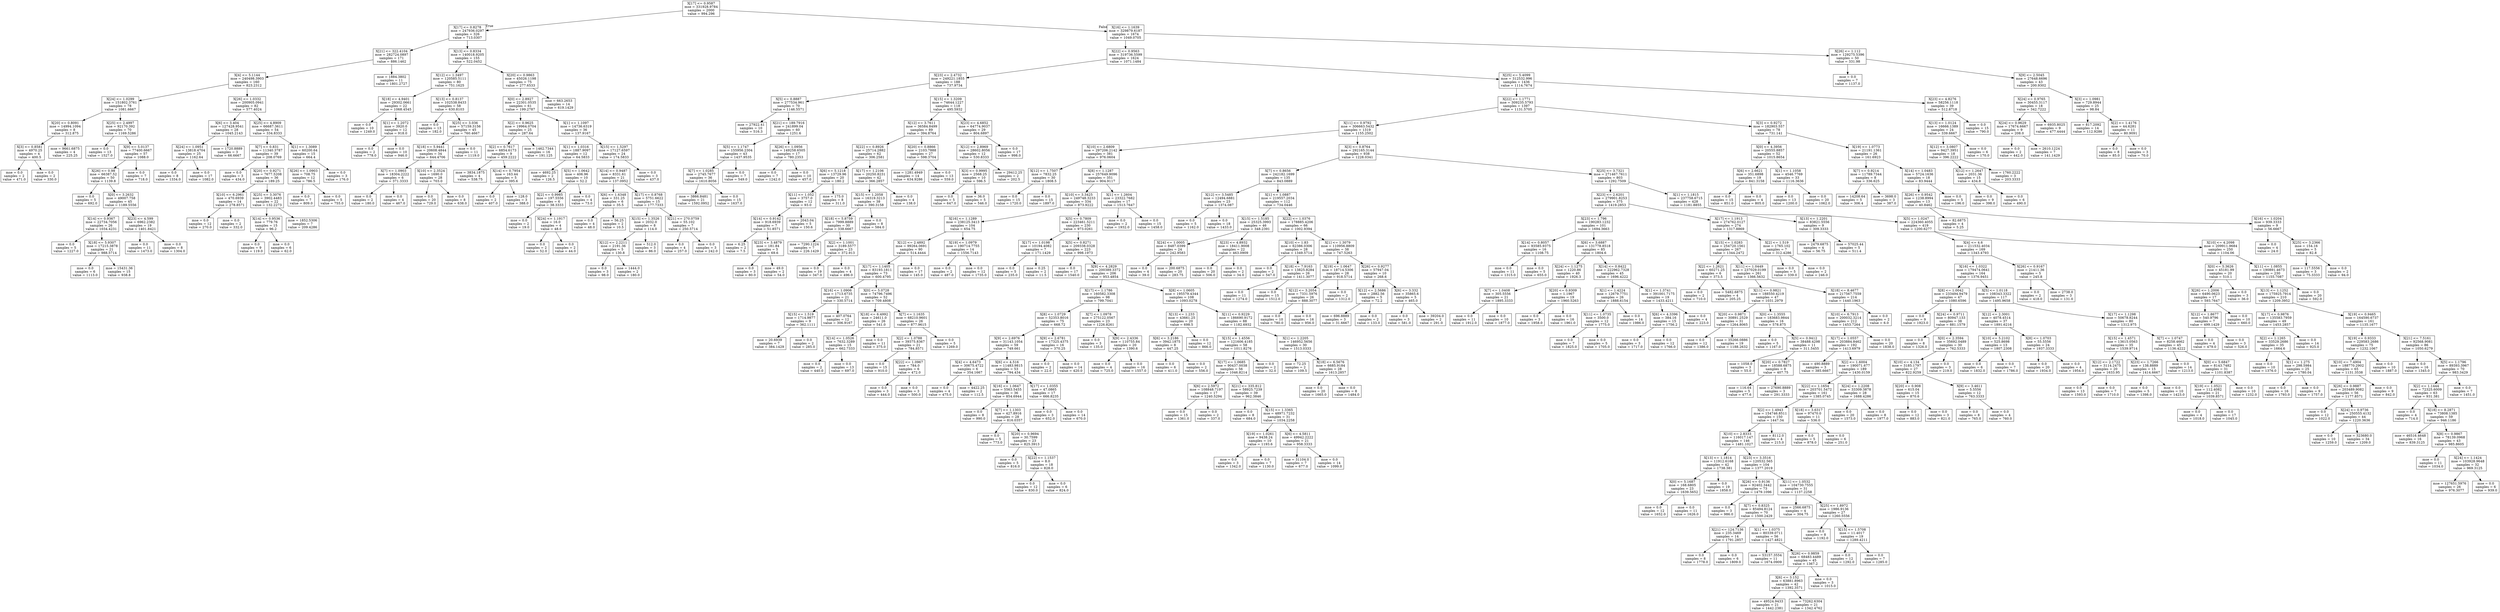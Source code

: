 digraph Tree {
node [shape=box] ;
0 [label="X[17] <= 0.9587\nmse = 331928.9784\nsamples = 2000\nvalue = 994.296"] ;
1 [label="X[17] <= 0.8278\nmse = 247936.0297\nsamples = 326\nvalue = 713.0307"] ;
0 -> 1 [labeldistance=2.5, labelangle=45, headlabel="True"] ;
2 [label="X[21] <= 322.4104\nmse = 282724.0897\nsamples = 171\nvalue = 886.1462"] ;
1 -> 2 ;
3 [label="X[4] <= 5.1144\nmse = 240498.3903\nsamples = 160\nvalue = 823.2312"] ;
2 -> 3 ;
4 [label="X[24] <= 1.0299\nmse = 151802.3761\nsamples = 78\nvalue = 1081.6667"] ;
3 -> 4 ;
5 [label="X[20] <= 0.8091\nmse = 14994.1094\nsamples = 8\nvalue = 312.875"] ;
4 -> 5 ;
6 [label="X[3] <= 0.8581\nmse = 4970.25\nsamples = 4\nvalue = 400.5"] ;
5 -> 6 ;
7 [label="mse = 0.0\nsamples = 2\nvalue = 471.0"] ;
6 -> 7 ;
8 [label="mse = 0.0\nsamples = 2\nvalue = 330.0"] ;
6 -> 8 ;
9 [label="mse = 9661.6875\nsamples = 4\nvalue = 225.25"] ;
5 -> 9 ;
10 [label="X[25] <= 2.4997\nmse = 92170.392\nsamples = 70\nvalue = 1169.5286"] ;
4 -> 10 ;
11 [label="mse = 0.0\nsamples = 13\nvalue = 1527.0"] ;
10 -> 11 ;
12 [label="X[9] <= 5.0137\nmse = 77400.6667\nsamples = 57\nvalue = 1088.0"] ;
10 -> 12 ;
13 [label="X[26] <= 0.98\nmse = 66387.52\nsamples = 50\nvalue = 1139.8"] ;
12 -> 13 ;
14 [label="mse = 0.0\nsamples = 5\nvalue = 692.0"] ;
13 -> 14 ;
15 [label="X[0] <= 3.2632\nmse = 49007.758\nsamples = 45\nvalue = 1189.5556"] ;
13 -> 15 ;
16 [label="X[14] <= 0.9367\nmse = 22734.7056\nsamples = 26\nvalue = 1034.4231"] ;
15 -> 16 ;
17 [label="mse = 0.0\nsamples = 5\nvalue = 1227.0"] ;
16 -> 17 ;
18 [label="X[18] <= 5.9307\nmse = 17215.3878\nsamples = 21\nvalue = 988.5714"] ;
16 -> 18 ;
19 [label="mse = 0.0\nsamples = 6\nvalue = 1113.0"] ;
18 -> 19 ;
20 [label="mse = 15431.36\nsamples = 15\nvalue = 938.8"] ;
18 -> 20 ;
21 [label="X[23] <= 4.599\nmse = 6962.2382\nsamples = 19\nvalue = 1401.8421"] ;
15 -> 21 ;
22 [label="mse = 0.0\nsamples = 11\nvalue = 1473.0"] ;
21 -> 22 ;
23 [label="mse = 0.0\nsamples = 8\nvalue = 1304.0"] ;
21 -> 23 ;
24 [label="mse = 0.0\nsamples = 7\nvalue = 718.0"] ;
12 -> 24 ;
25 [label="X[26] <= 1.0332\nmse = 200905.0941\nsamples = 82\nvalue = 577.4024"] ;
3 -> 25 ;
26 [label="X[6] <= 3.404\nmse = 127428.9541\nsamples = 28\nvalue = 1045.2143"] ;
25 -> 26 ;
27 [label="X[24] <= 1.0951\nmse = 13818.4704\nsamples = 25\nvalue = 1162.64"] ;
26 -> 27 ;
28 [label="mse = 0.0\nsamples = 8\nvalue = 1334.0"] ;
27 -> 28 ;
29 [label="mse = 0.0\nsamples = 17\nvalue = 1082.0"] ;
27 -> 29 ;
30 [label="mse = 1720.8889\nsamples = 3\nvalue = 66.6667"] ;
26 -> 30 ;
31 [label="X[25] <= 4.8909\nmse = 66687.3611\nsamples = 54\nvalue = 334.8333"] ;
25 -> 31 ;
32 [label="X[7] <= 0.831\nmse = 11340.3787\nsamples = 39\nvalue = 208.0769"] ;
31 -> 32 ;
33 [label="mse = 0.0\nsamples = 3\nvalue = 434.0"] ;
32 -> 33 ;
34 [label="X[20] <= 0.9271\nmse = 7677.5208\nsamples = 36\nvalue = 189.25"] ;
32 -> 34 ;
35 [label="X[10] <= 6.2961\nmse = 470.6939\nsamples = 14\nvalue = 278.8571"] ;
34 -> 35 ;
36 [label="mse = 0.0\nsamples = 12\nvalue = 270.0"] ;
35 -> 36 ;
37 [label="mse = 0.0\nsamples = 2\nvalue = 332.0"] ;
35 -> 37 ;
38 [label="X[25] <= 3.3076\nmse = 3902.4483\nsamples = 22\nvalue = 132.2273"] ;
34 -> 38 ;
39 [label="X[14] <= 0.9536\nmse = 779.76\nsamples = 15\nvalue = 96.2"] ;
38 -> 39 ;
40 [label="mse = 0.0\nsamples = 9\nvalue = 119.0"] ;
39 -> 40 ;
41 [label="mse = 0.0\nsamples = 6\nvalue = 62.0"] ;
39 -> 41 ;
42 [label="mse = 1852.5306\nsamples = 7\nvalue = 209.4286"] ;
38 -> 42 ;
43 [label="X[1] <= 1.3089\nmse = 60200.64\nsamples = 15\nvalue = 664.4"] ;
31 -> 43 ;
44 [label="X[26] <= 1.0903\nmse = 708.75\nsamples = 12\nvalue = 786.5"] ;
43 -> 44 ;
45 [label="mse = 0.0\nsamples = 7\nvalue = 809.0"] ;
44 -> 45 ;
46 [label="mse = 0.0\nsamples = 5\nvalue = 755.0"] ;
44 -> 46 ;
47 [label="mse = 0.0\nsamples = 3\nvalue = 176.0"] ;
43 -> 47 ;
48 [label="mse = 1884.3802\nsamples = 11\nvalue = 1801.2727"] ;
2 -> 48 ;
49 [label="X[13] <= 0.8334\nmse = 140018.9205\nsamples = 155\nvalue = 522.0452"] ;
1 -> 49 ;
50 [label="X[12] <= 1.3497\nmse = 120585.5111\nsamples = 80\nvalue = 751.1625"] ;
49 -> 50 ;
51 [label="X[18] <= 4.9401\nmse = 29302.0661\nsamples = 22\nvalue = 1068.4545"] ;
50 -> 51 ;
52 [label="mse = 0.0\nsamples = 10\nvalue = 1249.0"] ;
51 -> 52 ;
53 [label="X[1] <= 1.2072\nmse = 3920.0\nsamples = 12\nvalue = 918.0"] ;
51 -> 53 ;
54 [label="mse = 0.0\nsamples = 2\nvalue = 778.0"] ;
53 -> 54 ;
55 [label="mse = 0.0\nsamples = 10\nvalue = 946.0"] ;
53 -> 55 ;
56 [label="X[13] <= 0.8137\nmse = 102538.8433\nsamples = 58\nvalue = 630.8103"] ;
50 -> 56 ;
57 [label="mse = 0.0\nsamples = 13\nvalue = 182.0"] ;
56 -> 57 ;
58 [label="X[25] <= 3.036\nmse = 57159.3156\nsamples = 45\nvalue = 760.4667"] ;
56 -> 58 ;
59 [label="X[18] <= 5.9441\nmse = 20608.4844\nsamples = 34\nvalue = 644.4706"] ;
58 -> 59 ;
60 [label="X[7] <= 1.0903\nmse = 18304.2222\nsamples = 6\nvalue = 371.3333"] ;
59 -> 60 ;
61 [label="mse = 0.0\nsamples = 2\nvalue = 180.0"] ;
60 -> 61 ;
62 [label="mse = 0.0\nsamples = 4\nvalue = 467.0"] ;
60 -> 62 ;
63 [label="X[10] <= 2.3524\nmse = 1690.0\nsamples = 28\nvalue = 703.0"] ;
59 -> 63 ;
64 [label="mse = 0.0\nsamples = 20\nvalue = 729.0"] ;
63 -> 64 ;
65 [label="mse = 0.0\nsamples = 8\nvalue = 638.0"] ;
63 -> 65 ;
66 [label="mse = 0.0\nsamples = 11\nvalue = 1119.0"] ;
58 -> 66 ;
67 [label="X[20] <= 0.9863\nmse = 45026.1198\nsamples = 75\nvalue = 277.6533"] ;
49 -> 67 ;
68 [label="X[0] <= 2.8927\nmse = 22301.0535\nsamples = 61\nvalue = 199.2787"] ;
67 -> 68 ;
69 [label="X[2] <= 0.9625\nmse = 19964.0704\nsamples = 25\nvalue = 287.64"] ;
68 -> 69 ;
70 [label="X[2] <= 0.7617\nmse = 6854.6173\nsamples = 9\nvalue = 459.2222"] ;
69 -> 70 ;
71 [label="mse = 3834.1875\nsamples = 4\nvalue = 538.75"] ;
70 -> 71 ;
72 [label="X[14] <= 0.7954\nmse = 163.44\nsamples = 5\nvalue = 395.6"] ;
70 -> 72 ;
73 [label="mse = 0.0\nsamples = 2\nvalue = 407.0"] ;
72 -> 73 ;
74 [label="mse = 128.0\nsamples = 3\nvalue = 388.0"] ;
72 -> 74 ;
75 [label="mse = 1462.7344\nsamples = 16\nvalue = 191.125"] ;
69 -> 75 ;
76 [label="X[1] <= 1.1097\nmse = 14736.6319\nsamples = 36\nvalue = 137.9167"] ;
68 -> 76 ;
77 [label="X[1] <= 1.0316\nmse = 1887.9097\nsamples = 12\nvalue = 64.5833"] ;
76 -> 77 ;
78 [label="mse = 4692.25\nsamples = 2\nvalue = 126.5"] ;
77 -> 78 ;
79 [label="X[5] <= 1.0642\nmse = 406.96\nsamples = 10\nvalue = 52.2"] ;
77 -> 79 ;
80 [label="X[2] <= 0.9985\nmse = 197.5556\nsamples = 6\nvalue = 38.3333"] ;
79 -> 80 ;
81 [label="mse = 0.0\nsamples = 2\nvalue = 19.0"] ;
80 -> 81 ;
82 [label="X[24] <= 1.1917\nmse = 16.0\nsamples = 4\nvalue = 48.0"] ;
80 -> 82 ;
83 [label="mse = 0.0\nsamples = 2\nvalue = 52.0"] ;
82 -> 83 ;
84 [label="mse = 0.0\nsamples = 2\nvalue = 44.0"] ;
82 -> 84 ;
85 [label="mse = 0.0\nsamples = 4\nvalue = 73.0"] ;
79 -> 85 ;
86 [label="X[15] <= 1.5297\nmse = 17127.6597\nsamples = 24\nvalue = 174.5833"] ;
76 -> 86 ;
87 [label="X[14] <= 0.9487\nmse = 8331.61\nsamples = 21\nvalue = 137.0952"] ;
86 -> 87 ;
88 [label="X[6] <= 1.6348\nmse = 331.25\nsamples = 6\nvalue = 35.5"] ;
87 -> 88 ;
89 [label="mse = 0.0\nsamples = 4\nvalue = 48.0"] ;
88 -> 89 ;
90 [label="mse = 56.25\nsamples = 2\nvalue = 10.5"] ;
88 -> 90 ;
91 [label="X[17] <= 0.8768\nmse = 5751.6622\nsamples = 15\nvalue = 177.7333"] ;
87 -> 91 ;
92 [label="X[15] <= 1.3526\nmse = 2032.0\nsamples = 8\nvalue = 114.0"] ;
91 -> 92 ;
93 [label="X[12] <= 2.2211\nmse = 2191.36\nsamples = 5\nvalue = 130.8"] ;
92 -> 93 ;
94 [label="mse = 0.0\nsamples = 3\nvalue = 98.0"] ;
93 -> 94 ;
95 [label="mse = 1444.0\nsamples = 2\nvalue = 180.0"] ;
93 -> 95 ;
96 [label="mse = 512.0\nsamples = 3\nvalue = 86.0"] ;
92 -> 96 ;
97 [label="X[21] <= 270.0759\nmse = 55.102\nsamples = 7\nvalue = 250.5714"] ;
91 -> 97 ;
98 [label="mse = 0.0\nsamples = 4\nvalue = 257.0"] ;
97 -> 98 ;
99 [label="mse = 0.0\nsamples = 3\nvalue = 242.0"] ;
97 -> 99 ;
100 [label="mse = 0.0\nsamples = 3\nvalue = 437.0"] ;
86 -> 100 ;
101 [label="mse = 663.2653\nsamples = 14\nvalue = 619.1429"] ;
67 -> 101 ;
102 [label="X[16] <= 1.1639\nmse = 329879.6187\nsamples = 1674\nvalue = 1049.0705"] ;
0 -> 102 [labeldistance=2.5, labelangle=-45, headlabel="False"] ;
103 [label="X[22] <= 0.9563\nmse = 319736.5599\nsamples = 1624\nvalue = 1071.1484"] ;
102 -> 103 ;
104 [label="X[23] <= 2.4732\nmse = 249221.1855\nsamples = 188\nvalue = 737.9734"] ;
103 -> 104 ;
105 [label="X[5] <= 0.8887\nmse = 277534.961\nsamples = 70\nvalue = 1146.5571"] ;
104 -> 105 ;
106 [label="mse = 27922.41\nsamples = 10\nvalue = 516.3"] ;
105 -> 106 ;
107 [label="X[21] <= 189.7916\nmse = 241899.04\nsamples = 60\nvalue = 1251.6"] ;
105 -> 107 ;
108 [label="X[5] <= 1.1747\nmse = 155956.2304\nsamples = 43\nvalue = 1437.9535"] ;
107 -> 108 ;
109 [label="X[7] <= 1.0285\nmse = 2745.7677\nsamples = 36\nvalue = 1610.8056"] ;
108 -> 109 ;
110 [label="mse = 3866.8481\nsamples = 21\nvalue = 1592.0952"] ;
109 -> 110 ;
111 [label="mse = 0.0\nsamples = 15\nvalue = 1637.0"] ;
109 -> 111 ;
112 [label="mse = 0.0\nsamples = 7\nvalue = 549.0"] ;
108 -> 112 ;
113 [label="X[26] <= 1.0956\nmse = 149258.6505\nsamples = 17\nvalue = 780.2353"] ;
107 -> 113 ;
114 [label="mse = 0.0\nsamples = 7\nvalue = 1242.0"] ;
113 -> 114 ;
115 [label="mse = 0.0\nsamples = 10\nvalue = 457.0"] ;
113 -> 115 ;
116 [label="X[15] <= 1.3209\nmse = 74644.1227\nsamples = 118\nvalue = 495.5932"] ;
104 -> 116 ;
117 [label="X[12] <= 3.7611\nmse = 36584.8499\nsamples = 89\nvalue = 394.8764"] ;
116 -> 117 ;
118 [label="X[22] <= 0.8926\nmse = 25714.2882\nsamples = 62\nvalue = 306.2581"] ;
117 -> 118 ;
119 [label="X[6] <= 5.1218\nmse = 13729.96\nsamples = 20\nvalue = 180.2"] ;
118 -> 119 ;
120 [label="X[11] <= 1.052\nmse = 3757.0\nsamples = 12\nvalue = 93.0"] ;
119 -> 120 ;
121 [label="X[14] <= 0.9142\nmse = 918.6939\nsamples = 7\nvalue = 51.8571"] ;
120 -> 121 ;
122 [label="mse = 6.25\nsamples = 2\nvalue = 7.5"] ;
121 -> 122 ;
123 [label="X[23] <= 3.4879\nmse = 181.84\nsamples = 5\nvalue = 69.6"] ;
121 -> 123 ;
124 [label="mse = 0.0\nsamples = 3\nvalue = 80.0"] ;
123 -> 124 ;
125 [label="mse = 49.0\nsamples = 2\nvalue = 54.0"] ;
123 -> 125 ;
126 [label="mse = 2043.04\nsamples = 5\nvalue = 150.6"] ;
120 -> 126 ;
127 [label="mse = 175.0\nsamples = 8\nvalue = 311.0"] ;
119 -> 127 ;
128 [label="X[17] <= 1.2106\nmse = 20250.8231\nsamples = 42\nvalue = 366.2857"] ;
118 -> 128 ;
129 [label="X[15] <= 1.2058\nmse = 16319.3213\nsamples = 38\nvalue = 390.3158"] ;
128 -> 129 ;
130 [label="X[18] <= 5.8759\nmse = 7999.8889\nsamples = 30\nvalue = 338.6667"] ;
129 -> 130 ;
131 [label="mse = 7290.1224\nsamples = 7\nvalue = 226.1429"] ;
130 -> 131 ;
132 [label="X[2] <= 1.1001\nmse = 3189.5577\nsamples = 23\nvalue = 372.913"] ;
130 -> 132 ;
133 [label="mse = 0.0\nsamples = 19\nvalue = 347.0"] ;
132 -> 133 ;
134 [label="mse = 0.0\nsamples = 4\nvalue = 496.0"] ;
132 -> 134 ;
135 [label="mse = 0.0\nsamples = 8\nvalue = 584.0"] ;
129 -> 135 ;
136 [label="mse = 0.0\nsamples = 4\nvalue = 138.0"] ;
128 -> 136 ;
137 [label="X[20] <= 0.8866\nmse = 2103.7888\nsamples = 27\nvalue = 598.3704"] ;
117 -> 137 ;
138 [label="mse = 1281.4949\nsamples = 14\nvalue = 634.9286"] ;
137 -> 138 ;
139 [label="mse = 0.0\nsamples = 13\nvalue = 559.0"] ;
137 -> 139 ;
140 [label="X[23] <= 4.6852\nmse = 64774.9037\nsamples = 29\nvalue = 804.6897"] ;
116 -> 140 ;
141 [label="X[12] <= 2.8969\nmse = 28602.8056\nsamples = 12\nvalue = 530.8333"] ;
140 -> 141 ;
142 [label="X[3] <= 0.9995\nmse = 2568.25\nsamples = 10\nvalue = 596.5"] ;
141 -> 142 ;
143 [label="mse = 0.0\nsamples = 5\nvalue = 647.0"] ;
142 -> 143 ;
144 [label="mse = 36.0\nsamples = 5\nvalue = 546.0"] ;
142 -> 144 ;
145 [label="mse = 29412.25\nsamples = 2\nvalue = 202.5"] ;
141 -> 145 ;
146 [label="mse = 0.0\nsamples = 17\nvalue = 998.0"] ;
140 -> 146 ;
147 [label="X[25] <= 5.4099\nmse = 312532.996\nsamples = 1436\nvalue = 1114.7674"] ;
103 -> 147 ;
148 [label="X[22] <= 1.1771\nmse = 309235.5793\nsamples = 1397\nvalue = 1131.5705"] ;
147 -> 148 ;
149 [label="X[11] <= 0.9792\nmse = 306663.5432\nsamples = 1319\nvalue = 1155.2502"] ;
148 -> 149 ;
150 [label="X[10] <= 2.6809\nmse = 297206.2142\nsamples = 381\nvalue = 976.0604"] ;
149 -> 150 ;
151 [label="X[12] <= 1.7507\nmse = 7832.25\nsamples = 30\nvalue = 1808.5"] ;
150 -> 151 ;
152 [label="mse = 0.0\nsamples = 15\nvalue = 1720.0"] ;
151 -> 152 ;
153 [label="mse = 0.0\nsamples = 15\nvalue = 1897.0"] ;
151 -> 153 ;
154 [label="X[8] <= 1.1287\nmse = 257649.9096\nsamples = 351\nvalue = 904.9117"] ;
150 -> 154 ;
155 [label="X[10] <= 3.3425\nmse = 249748.3233\nsamples = 334\nvalue = 873.9222"] ;
154 -> 155 ;
156 [label="X[16] <= 1.1289\nmse = 238125.3413\nsamples = 104\nvalue = 654.75"] ;
155 -> 156 ;
157 [label="X[12] <= 2.4892\nmse = 99264.0691\nsamples = 90\nvalue = 514.4444"] ;
156 -> 157 ;
158 [label="X[17] <= 1.1405\nmse = 83193.1811\nsamples = 73\nvalue = 600.4795"] ;
157 -> 158 ;
159 [label="X[16] <= 1.0906\nmse = 1713.6735\nsamples = 21\nvalue = 330.5714"] ;
158 -> 159 ;
160 [label="X[15] <= 1.519\nmse = 1714.9877\nsamples = 9\nvalue = 362.1111"] ;
159 -> 160 ;
161 [label="mse = 20.6939\nsamples = 7\nvalue = 384.1429"] ;
160 -> 161 ;
162 [label="mse = 0.0\nsamples = 2\nvalue = 285.0"] ;
160 -> 162 ;
163 [label="mse = 407.0764\nsamples = 12\nvalue = 306.9167"] ;
159 -> 163 ;
164 [label="X[0] <= 5.0728\nmse = 74796.7496\nsamples = 52\nvalue = 709.4808"] ;
158 -> 164 ;
165 [label="X[18] <= 6.4992\nmse = 24611.0\nsamples = 26\nvalue = 541.0"] ;
164 -> 165 ;
166 [label="X[14] <= 1.0526\nmse = 7632.3289\nsamples = 15\nvalue = 662.7333"] ;
165 -> 166 ;
167 [label="mse = 0.0\nsamples = 2\nvalue = 440.0"] ;
166 -> 167 ;
168 [label="mse = 0.0\nsamples = 13\nvalue = 697.0"] ;
166 -> 168 ;
169 [label="mse = 0.0\nsamples = 11\nvalue = 375.0"] ;
165 -> 169 ;
170 [label="X[7] <= 1.1635\nmse = 68210.9601\nsamples = 26\nvalue = 877.9615"] ;
164 -> 170 ;
171 [label="X[2] <= 1.0788\nmse = 39375.8367\nsamples = 21\nvalue = 784.8571"] ;
170 -> 171 ;
172 [label="mse = 0.0\nsamples = 15\nvalue = 910.0"] ;
171 -> 172 ;
173 [label="X[22] <= 1.0967\nmse = 784.0\nsamples = 6\nvalue = 472.0"] ;
171 -> 173 ;
174 [label="mse = 0.0\nsamples = 3\nvalue = 444.0"] ;
173 -> 174 ;
175 [label="mse = 0.0\nsamples = 3\nvalue = 500.0"] ;
173 -> 175 ;
176 [label="mse = 0.0\nsamples = 5\nvalue = 1269.0"] ;
170 -> 176 ;
177 [label="mse = 0.0\nsamples = 17\nvalue = 145.0"] ;
157 -> 177 ;
178 [label="X[19] <= 1.0979\nmse = 190714.7755\nsamples = 14\nvalue = 1556.7143"] ;
156 -> 178 ;
179 [label="mse = 0.0\nsamples = 2\nvalue = 487.0"] ;
178 -> 179 ;
180 [label="mse = 0.0\nsamples = 12\nvalue = 1735.0"] ;
178 -> 180 ;
181 [label="X[5] <= 0.7809\nmse = 223461.5211\nsamples = 230\nvalue = 973.0261"] ;
155 -> 181 ;
182 [label="X[17] <= 1.0198\nmse = 10194.4082\nsamples = 7\nvalue = 171.1429"] ;
181 -> 182 ;
183 [label="mse = 0.0\nsamples = 5\nvalue = 235.0"] ;
182 -> 183 ;
184 [label="mse = 0.25\nsamples = 2\nvalue = 11.5"] ;
182 -> 184 ;
185 [label="X[5] <= 0.8271\nmse = 209338.0328\nsamples = 223\nvalue = 998.1973"] ;
181 -> 185 ;
186 [label="mse = 0.0\nsamples = 17\nvalue = 1540.0"] ;
185 -> 186 ;
187 [label="X[9] <= 4.2829\nmse = 200389.3372\nsamples = 206\nvalue = 953.4854"] ;
185 -> 187 ;
188 [label="X[17] <= 1.1786\nmse = 160582.3308\nsamples = 98\nvalue = 799.7041"] ;
187 -> 188 ;
189 [label="X[8] <= 1.0729\nmse = 52353.8016\nsamples = 75\nvalue = 668.72"] ;
188 -> 189 ;
190 [label="X[9] <= 2.6976\nmse = 31143.1054\nsamples = 59\nvalue = 749.661"] ;
189 -> 190 ;
191 [label="X[4] <= 4.6473\nmse = 30675.4722\nsamples = 6\nvalue = 354.1667"] ;
190 -> 191 ;
192 [label="mse = 0.0\nsamples = 4\nvalue = 475.0"] ;
191 -> 192 ;
193 [label="mse = 4422.25\nsamples = 2\nvalue = 112.5"] ;
191 -> 193 ;
194 [label="X[6] <= 4.516\nmse = 11483.9815\nsamples = 53\nvalue = 794.434"] ;
190 -> 194 ;
195 [label="X[16] <= 1.0647\nmse = 5563.5455\nsamples = 36\nvalue = 854.6944"] ;
194 -> 195 ;
196 [label="mse = 0.0\nsamples = 8\nvalue = 990.0"] ;
195 -> 196 ;
197 [label="X[7] <= 1.1303\nmse = 427.8916\nsamples = 28\nvalue = 816.0357"] ;
195 -> 197 ;
198 [label="mse = 0.0\nsamples = 5\nvalue = 773.0"] ;
197 -> 198 ;
199 [label="X[20] <= 0.9694\nmse = 30.7599\nsamples = 23\nvalue = 825.3913"] ;
197 -> 199 ;
200 [label="mse = 0.0\nsamples = 5\nvalue = 816.0"] ;
199 -> 200 ;
201 [label="X[22] <= 1.1537\nmse = 8.0\nsamples = 18\nvalue = 828.0"] ;
199 -> 201 ;
202 [label="mse = 0.0\nsamples = 12\nvalue = 830.0"] ;
201 -> 202 ;
203 [label="mse = 0.0\nsamples = 6\nvalue = 824.0"] ;
201 -> 203 ;
204 [label="X[17] <= 1.0355\nmse = 47.0865\nsamples = 17\nvalue = 666.8235"] ;
194 -> 204 ;
205 [label="mse = 0.0\nsamples = 3\nvalue = 652.0"] ;
204 -> 205 ;
206 [label="mse = 0.0\nsamples = 14\nvalue = 670.0"] ;
204 -> 206 ;
207 [label="X[9] <= 2.6781\nmse = 17325.4375\nsamples = 16\nvalue = 370.25"] ;
189 -> 207 ;
208 [label="mse = 0.0\nsamples = 2\nvalue = 22.0"] ;
207 -> 208 ;
209 [label="mse = 0.0\nsamples = 14\nvalue = 420.0"] ;
207 -> 209 ;
210 [label="X[7] <= 1.0978\nmse = 275122.0567\nsamples = 23\nvalue = 1226.8261"] ;
188 -> 210 ;
211 [label="mse = 0.0\nsamples = 3\nvalue = 135.0"] ;
210 -> 211 ;
212 [label="X[9] <= 2.4336\nmse = 110755.84\nsamples = 20\nvalue = 1390.6"] ;
210 -> 212 ;
213 [label="mse = 0.0\nsamples = 4\nvalue = 725.0"] ;
212 -> 213 ;
214 [label="mse = 0.0\nsamples = 16\nvalue = 1557.0"] ;
212 -> 214 ;
215 [label="X[8] <= 1.0605\nmse = 195579.4344\nsamples = 108\nvalue = 1093.0278"] ;
187 -> 215 ;
216 [label="X[13] <= 1.233\nmse = 43661.25\nsamples = 20\nvalue = 698.5"] ;
215 -> 216 ;
217 [label="X[6] <= 3.2186\nmse = 3942.1875\nsamples = 8\nvalue = 447.25"] ;
216 -> 217 ;
218 [label="mse = 0.0\nsamples = 6\nvalue = 411.0"] ;
217 -> 218 ;
219 [label="mse = 0.0\nsamples = 2\nvalue = 556.0"] ;
217 -> 219 ;
220 [label="mse = 0.0\nsamples = 12\nvalue = 866.0"] ;
216 -> 220 ;
221 [label="X[11] <= 0.9229\nmse = 186690.9172\nsamples = 88\nvalue = 1182.6932"] ;
215 -> 221 ;
222 [label="X[15] <= 1.4556\nmse = 121606.4185\nsamples = 58\nvalue = 1011.8276"] ;
221 -> 222 ;
223 [label="X[17] <= 1.0685\nmse = 90437.0038\nsamples = 56\nvalue = 1046.8214"] ;
222 -> 223 ;
224 [label="X[6] <= 2.5972\nmse = 108848.7197\nsamples = 17\nvalue = 1240.5294"] ;
223 -> 224 ;
225 [label="mse = 0.0\nsamples = 15\nvalue = 1361.0"] ;
224 -> 225 ;
226 [label="mse = 0.0\nsamples = 2\nvalue = 337.0"] ;
224 -> 226 ;
227 [label="X[21] <= 335.812\nmse = 58925.7239\nsamples = 39\nvalue = 962.3846"] ;
223 -> 227 ;
228 [label="mse = 0.0\nsamples = 8\nvalue = 684.0"] ;
227 -> 228 ;
229 [label="X[15] <= 1.3365\nmse = 48971.7232\nsamples = 31\nvalue = 1034.2258"] ;
227 -> 229 ;
230 [label="X[19] <= 1.0261\nmse = 9438.24\nsamples = 10\nvalue = 1193.6"] ;
229 -> 230 ;
231 [label="mse = 0.0\nsamples = 3\nvalue = 1342.0"] ;
230 -> 231 ;
232 [label="mse = 0.0\nsamples = 7\nvalue = 1130.0"] ;
230 -> 232 ;
233 [label="X[6] <= 4.5811\nmse = 49942.2222\nsamples = 21\nvalue = 958.3333"] ;
229 -> 233 ;
234 [label="mse = 31104.0\nsamples = 7\nvalue = 677.0"] ;
233 -> 234 ;
235 [label="mse = 0.0\nsamples = 14\nvalue = 1099.0"] ;
233 -> 235 ;
236 [label="mse = 0.0\nsamples = 2\nvalue = 32.0"] ;
222 -> 236 ;
237 [label="X[1] <= 1.2205\nmse = 146952.5656\nsamples = 30\nvalue = 1513.0333"] ;
221 -> 237 ;
238 [label="mse = 72.25\nsamples = 2\nvalue = 109.5"] ;
237 -> 238 ;
239 [label="X[18] <= 6.5676\nmse = 6685.9184\nsamples = 28\nvalue = 1613.2857"] ;
237 -> 239 ;
240 [label="mse = 0.0\nsamples = 20\nvalue = 1665.0"] ;
239 -> 240 ;
241 [label="mse = 0.0\nsamples = 8\nvalue = 1484.0"] ;
239 -> 241 ;
242 [label="X[1] <= 1.2604\nmse = 23322.7682\nsamples = 17\nvalue = 1513.7647"] ;
154 -> 242 ;
243 [label="mse = 0.0\nsamples = 2\nvalue = 1932.0"] ;
242 -> 243 ;
244 [label="mse = 0.0\nsamples = 15\nvalue = 1458.0"] ;
242 -> 244 ;
245 [label="X[3] <= 0.8764\nmse = 292165.3144\nsamples = 938\nvalue = 1228.0341"] ;
149 -> 245 ;
246 [label="X[7] <= 0.8656\nmse = 242182.1699\nsamples = 135\nvalue = 843.0889"] ;
245 -> 246 ;
247 [label="X[12] <= 3.5485\nmse = 12494.6881\nsamples = 23\nvalue = 1374.087"] ;
246 -> 247 ;
248 [label="mse = 0.0\nsamples = 5\nvalue = 1162.0"] ;
247 -> 248 ;
249 [label="mse = 0.0\nsamples = 18\nvalue = 1433.0"] ;
247 -> 249 ;
250 [label="X[1] <= 1.0887\nmse = 219557.2034\nsamples = 112\nvalue = 734.0446"] ;
246 -> 250 ;
251 [label="X[15] <= 1.5185\nmse = 25325.3993\nsamples = 46\nvalue = 348.2391"] ;
250 -> 251 ;
252 [label="X[24] <= 1.0005\nmse = 8487.0399\nsamples = 24\nvalue = 242.9583"] ;
251 -> 252 ;
253 [label="mse = 0.0\nsamples = 4\nvalue = 39.0"] ;
252 -> 253 ;
254 [label="mse = 200.6875\nsamples = 20\nvalue = 283.75"] ;
252 -> 254 ;
255 [label="X[23] <= 4.8932\nmse = 18411.9008\nsamples = 22\nvalue = 463.0909"] ;
251 -> 255 ;
256 [label="mse = 0.0\nsamples = 20\nvalue = 506.0"] ;
255 -> 256 ;
257 [label="mse = 0.0\nsamples = 2\nvalue = 34.0"] ;
255 -> 257 ;
258 [label="X[22] <= 1.0376\nmse = 178885.4206\nsamples = 66\nvalue = 1002.9394"] ;
250 -> 258 ;
259 [label="X[10] <= 1.83\nmse = 62386.0306\nsamples = 28\nvalue = 1349.5714"] ;
258 -> 259 ;
260 [label="mse = 0.0\nsamples = 2\nvalue = 547.0"] ;
259 -> 260 ;
261 [label="X[18] <= 7.9163\nmse = 13825.8284\nsamples = 26\nvalue = 1411.3077"] ;
259 -> 261 ;
262 [label="mse = 0.0\nsamples = 11\nvalue = 1274.0"] ;
261 -> 262 ;
263 [label="mse = 0.0\nsamples = 15\nvalue = 1512.0"] ;
261 -> 263 ;
264 [label="X[1] <= 1.3079\nmse = 110956.8809\nsamples = 38\nvalue = 747.5263"] ;
258 -> 264 ;
265 [label="X[19] <= 1.0647\nmse = 18714.5306\nsamples = 28\nvalue = 918.5714"] ;
264 -> 265 ;
266 [label="X[12] <= 3.2054\nmse = 7331.5976\nsamples = 26\nvalue = 888.3077"] ;
265 -> 266 ;
267 [label="mse = 0.0\nsamples = 10\nvalue = 780.0"] ;
266 -> 267 ;
268 [label="mse = 0.0\nsamples = 16\nvalue = 956.0"] ;
266 -> 268 ;
269 [label="mse = 0.0\nsamples = 2\nvalue = 1312.0"] ;
265 -> 269 ;
270 [label="X[26] <= 0.9277\nmse = 57947.04\nsamples = 10\nvalue = 268.6"] ;
264 -> 270 ;
271 [label="X[12] <= 2.5686\nmse = 2882.56\nsamples = 5\nvalue = 72.2"] ;
270 -> 271 ;
272 [label="mse = 696.8889\nsamples = 3\nvalue = 31.6667"] ;
271 -> 272 ;
273 [label="mse = 0.0\nsamples = 2\nvalue = 133.0"] ;
271 -> 273 ;
274 [label="X[6] <= 3.332\nmse = 35865.6\nsamples = 5\nvalue = 465.0"] ;
270 -> 274 ;
275 [label="mse = 0.0\nsamples = 3\nvalue = 581.0"] ;
274 -> 275 ;
276 [label="mse = 39204.0\nsamples = 2\nvalue = 291.0"] ;
274 -> 276 ;
277 [label="X[25] <= 3.7321\nmse = 271467.7611\nsamples = 803\nvalue = 1292.7509"] ;
245 -> 277 ;
278 [label="X[23] <= 2.6201\nmse = 279901.8253\nsamples = 375\nvalue = 1419.2853"] ;
277 -> 278 ;
279 [label="X[23] <= 1.796\nmse = 190283.1232\nsamples = 101\nvalue = 1694.3663"] ;
278 -> 279 ;
280 [label="X[14] <= 0.8057\nmse = 93585.9375\nsamples = 16\nvalue = 1108.75"] ;
279 -> 280 ;
281 [label="mse = 0.0\nsamples = 11\nvalue = 1315.0"] ;
280 -> 281 ;
282 [label="mse = 0.0\nsamples = 5\nvalue = 655.0"] ;
280 -> 282 ;
283 [label="X[6] <= 3.6887\nmse = 131778.8518\nsamples = 85\nvalue = 1804.6"] ;
279 -> 283 ;
284 [label="X[24] <= 1.1275\nmse = 1220.86\nsamples = 40\nvalue = 1926.3"] ;
283 -> 284 ;
285 [label="X[7] <= 1.0408\nmse = 305.5556\nsamples = 21\nvalue = 1895.3333"] ;
284 -> 285 ;
286 [label="mse = 0.0\nsamples = 11\nvalue = 1912.0"] ;
285 -> 286 ;
287 [label="mse = 0.0\nsamples = 10\nvalue = 1877.0"] ;
285 -> 287 ;
288 [label="X[20] <= 0.9309\nmse = 1.1967\nsamples = 19\nvalue = 1960.5263"] ;
284 -> 288 ;
289 [label="mse = 0.0\nsamples = 3\nvalue = 1958.0"] ;
288 -> 289 ;
290 [label="mse = 0.0\nsamples = 16\nvalue = 1961.0"] ;
288 -> 290 ;
291 [label="X[14] <= 0.8422\nmse = 222962.7328\nsamples = 45\nvalue = 1696.4222"] ;
283 -> 291 ;
292 [label="X[1] <= 1.4224\nmse = 12679.7751\nsamples = 26\nvalue = 1888.6154"] ;
291 -> 292 ;
293 [label="X[11] <= 1.0735\nmse = 3500.0\nsamples = 12\nvalue = 1775.0"] ;
292 -> 293 ;
294 [label="mse = 0.0\nsamples = 7\nvalue = 1825.0"] ;
293 -> 294 ;
295 [label="mse = 0.0\nsamples = 5\nvalue = 1705.0"] ;
293 -> 295 ;
296 [label="mse = 0.0\nsamples = 14\nvalue = 1986.0"] ;
292 -> 296 ;
297 [label="X[1] <= 1.3741\nmse = 391001.7175\nsamples = 19\nvalue = 1433.4211"] ;
291 -> 297 ;
298 [label="X[6] <= 4.3396\nmse = 384.16\nsamples = 15\nvalue = 1756.2"] ;
297 -> 298 ;
299 [label="mse = 0.0\nsamples = 3\nvalue = 1717.0"] ;
298 -> 299 ;
300 [label="mse = 0.0\nsamples = 12\nvalue = 1766.0"] ;
298 -> 300 ;
301 [label="mse = 0.0\nsamples = 4\nvalue = 223.0"] ;
297 -> 301 ;
302 [label="X[17] <= 1.1913\nmse = 274762.0127\nsamples = 274\nvalue = 1317.8869"] ;
278 -> 302 ;
303 [label="X[15] <= 1.0283\nmse = 254720.1561\nsamples = 267\nvalue = 1344.2472"] ;
302 -> 303 ;
304 [label="X[2] <= 1.2621\nmse = 60271.25\nsamples = 6\nvalue = 373.5"] ;
303 -> 304 ;
305 [label="mse = 0.0\nsamples = 2\nvalue = 710.0"] ;
304 -> 305 ;
306 [label="mse = 5482.6875\nsamples = 4\nvalue = 205.25"] ;
304 -> 306 ;
307 [label="X[11] <= 1.0449\nmse = 237029.0199\nsamples = 261\nvalue = 1366.5632"] ;
303 -> 307 ;
308 [label="X[11] <= 0.9821\nmse = 188550.4219\nsamples = 47\nvalue = 1031.2979"] ;
307 -> 308 ;
309 [label="X[20] <= 0.9871\nmse = 30891.2529\nsamples = 31\nvalue = 1264.8065"] ;
308 -> 309 ;
310 [label="mse = 0.0\nsamples = 12\nvalue = 1386.0"] ;
309 -> 310 ;
311 [label="mse = 35266.0886\nsamples = 19\nvalue = 1188.2632"] ;
309 -> 311 ;
312 [label="X[0] <= 1.3555\nmse = 183683.9844\nsamples = 16\nvalue = 578.875"] ;
308 -> 312 ;
313 [label="mse = 0.0\nsamples = 5\nvalue = 1167.0"] ;
312 -> 313 ;
314 [label="X[5] <= 0.9412\nmse = 38488.4298\nsamples = 11\nvalue = 311.5455"] ;
312 -> 314 ;
315 [label="mse = 1058.0\nsamples = 3\nvalue = 55.0"] ;
314 -> 315 ;
316 [label="X[20] <= 0.7827\nmse = 18588.6875\nsamples = 8\nvalue = 407.75"] ;
314 -> 316 ;
317 [label="mse = 116.64\nsamples = 5\nvalue = 477.6"] ;
316 -> 317 ;
318 [label="mse = 27690.8889\nsamples = 3\nvalue = 291.3333"] ;
316 -> 318 ;
319 [label="X[18] <= 8.4677\nmse = 217567.7559\nsamples = 214\nvalue = 1440.1963"] ;
307 -> 319 ;
320 [label="X[10] <= 6.7913\nmse = 200032.3214\nsamples = 212\nvalue = 1453.7264"] ;
319 -> 320 ;
321 [label="X[17] <= 1.0557\nmse = 203884.8462\nsamples = 192\nvalue = 1413.6979"] ;
320 -> 321 ;
322 [label="mse = 490.8889\nsamples = 3\nvalue = 385.6667"] ;
321 -> 322 ;
323 [label="X[2] <= 1.6004\nmse = 190071.677\nsamples = 189\nvalue = 1430.0159"] ;
321 -> 323 ;
324 [label="X[22] <= 1.1654\nmse = 203701.5472\nsamples = 161\nvalue = 1385.0745"] ;
323 -> 324 ;
325 [label="X[2] <= 1.4943\nmse = 154746.8511\nsamples = 150\nvalue = 1447.34"] ;
324 -> 325 ;
326 [label="X[10] <= 2.8333\nmse = 116017.147\nsamples = 146\nvalue = 1481.1027"] ;
325 -> 326 ;
327 [label="X[13] <= 1.1814\nmse = 11912.6168\nsamples = 42\nvalue = 1738.381"] ;
326 -> 327 ;
328 [label="X[0] <= 5.1687\nmse = 168.6805\nsamples = 23\nvalue = 1639.5652"] ;
327 -> 328 ;
329 [label="mse = 0.0\nsamples = 12\nvalue = 1652.0"] ;
328 -> 329 ;
330 [label="mse = 0.0\nsamples = 11\nvalue = 1626.0"] ;
328 -> 330 ;
331 [label="mse = 0.0\nsamples = 19\nvalue = 1858.0"] ;
327 -> 331 ;
332 [label="X[23] <= 3.3516\nmse = 120532.565\nsamples = 104\nvalue = 1377.2019"] ;
326 -> 332 ;
333 [label="X[26] <= 0.9136\nmse = 92402.3442\nsamples = 73\nvalue = 1479.1096"] ;
332 -> 333 ;
334 [label="mse = 0.0\nsamples = 3\nvalue = 986.0"] ;
333 -> 334 ;
335 [label="X[7] <= 0.8325\nmse = 85494.8124\nsamples = 70\nvalue = 1500.2429"] ;
333 -> 335 ;
336 [label="X[21] <= 124.7136\nmse = 235.3469\nsamples = 14\nvalue = 1791.2857"] ;
335 -> 336 ;
337 [label="mse = 0.0\nsamples = 8\nvalue = 1778.0"] ;
336 -> 337 ;
338 [label="mse = 0.0\nsamples = 6\nvalue = 1809.0"] ;
336 -> 338 ;
339 [label="X[1] <= 1.0375\nmse = 80339.0711\nsamples = 56\nvalue = 1427.4821"] ;
335 -> 339 ;
340 [label="mse = 53157.3554\nsamples = 11\nvalue = 1674.0909"] ;
339 -> 340 ;
341 [label="X[26] <= 0.9859\nmse = 68483.4489\nsamples = 45\nvalue = 1367.2"] ;
339 -> 341 ;
342 [label="X[6] <= 3.152\nmse = 63881.8963\nsamples = 42\nvalue = 1392.3571"] ;
341 -> 342 ;
343 [label="mse = 49524.9433\nsamples = 21\nvalue = 1442.2381"] ;
342 -> 343 ;
344 [label="mse = 73262.6304\nsamples = 21\nvalue = 1342.4762"] ;
342 -> 344 ;
345 [label="mse = 0.0\nsamples = 3\nvalue = 1015.0"] ;
341 -> 345 ;
346 [label="X[11] <= 1.0532\nmse = 104730.7555\nsamples = 31\nvalue = 1137.2258"] ;
332 -> 346 ;
347 [label="mse = 2566.6875\nsamples = 4\nvalue = 304.75"] ;
346 -> 347 ;
348 [label="X[25] <= 1.8972\nmse = 1986.9136\nsamples = 27\nvalue = 1260.5556"] ;
346 -> 348 ;
349 [label="mse = 0.0\nsamples = 8\nvalue = 1192.0"] ;
348 -> 349 ;
350 [label="X[15] <= 1.5708\nmse = 11.4017\nsamples = 19\nvalue = 1289.4211"] ;
348 -> 350 ;
351 [label="mse = 0.0\nsamples = 12\nvalue = 1292.0"] ;
350 -> 351 ;
352 [label="mse = 0.0\nsamples = 7\nvalue = 1285.0"] ;
350 -> 352 ;
353 [label="mse = 8112.0\nsamples = 4\nvalue = 215.0"] ;
325 -> 353 ;
354 [label="X[18] <= 3.6317\nmse = 97470.0\nsamples = 11\nvalue = 536.0"] ;
324 -> 354 ;
355 [label="mse = 0.0\nsamples = 5\nvalue = 878.0"] ;
354 -> 355 ;
356 [label="mse = 0.0\nsamples = 6\nvalue = 251.0"] ;
354 -> 356 ;
357 [label="X[24] <= 1.2208\nmse = 33309.3878\nsamples = 28\nvalue = 1688.4286"] ;
323 -> 357 ;
358 [label="mse = 0.0\nsamples = 20\nvalue = 1573.0"] ;
357 -> 358 ;
359 [label="mse = 0.0\nsamples = 8\nvalue = 1977.0"] ;
357 -> 359 ;
360 [label="mse = 0.0\nsamples = 20\nvalue = 1838.0"] ;
320 -> 360 ;
361 [label="mse = 0.0\nsamples = 2\nvalue = 6.0"] ;
319 -> 361 ;
362 [label="X[2] <= 1.519\nmse = 1765.102\nsamples = 7\nvalue = 312.4286"] ;
302 -> 362 ;
363 [label="mse = 0.0\nsamples = 5\nvalue = 339.0"] ;
362 -> 363 ;
364 [label="mse = 0.0\nsamples = 2\nvalue = 246.0"] ;
362 -> 364 ;
365 [label="X[1] <= 1.1815\nmse = 237758.6715\nsamples = 428\nvalue = 1181.8855"] ;
277 -> 365 ;
366 [label="X[13] <= 1.2201\nmse = 83821.5556\nsamples = 9\nvalue = 309.3333"] ;
365 -> 366 ;
367 [label="mse = 2479.6875\nsamples = 4\nvalue = 56.75"] ;
366 -> 367 ;
368 [label="mse = 57025.44\nsamples = 5\nvalue = 511.4"] ;
366 -> 368 ;
369 [label="X[5] <= 1.0247\nmse = 224360.4055\nsamples = 419\nvalue = 1200.6277"] ;
365 -> 369 ;
370 [label="X[4] <= 4.6\nmse = 211532.4034\nsamples = 169\nvalue = 1343.4793"] ;
369 -> 370 ;
371 [label="X[16] <= 1.0322\nmse = 179474.0641\nsamples = 164\nvalue = 1376.9451"] ;
370 -> 371 ;
372 [label="X[8] <= 1.0042\nmse = 233494.9479\nsamples = 47\nvalue = 1080.6596"] ;
371 -> 372 ;
373 [label="mse = 0.0\nsamples = 9\nvalue = 1923.0"] ;
372 -> 373 ;
374 [label="X[24] <= 0.9711\nmse = 80947.133\nsamples = 38\nvalue = 881.1579"] ;
372 -> 374 ;
375 [label="mse = 0.0\nsamples = 8\nvalue = 1326.0"] ;
374 -> 375 ;
376 [label="X[0] <= 2.3594\nmse = 35692.0489\nsamples = 30\nvalue = 762.5333"] ;
374 -> 376 ;
377 [label="X[10] <= 4.134\nmse = 3185.1797\nsamples = 27\nvalue = 822.9259"] ;
376 -> 377 ;
378 [label="X[20] <= 0.908\nmse = 615.04\nsamples = 15\nvalue = 870.6"] ;
377 -> 378 ;
379 [label="mse = 0.0\nsamples = 12\nvalue = 883.0"] ;
378 -> 379 ;
380 [label="mse = 0.0\nsamples = 3\nvalue = 821.0"] ;
378 -> 380 ;
381 [label="X[9] <= 3.4611\nmse = 5.5556\nsamples = 12\nvalue = 763.3333"] ;
377 -> 381 ;
382 [label="mse = 0.0\nsamples = 8\nvalue = 765.0"] ;
381 -> 382 ;
383 [label="mse = 0.0\nsamples = 4\nvalue = 760.0"] ;
381 -> 383 ;
384 [label="mse = 0.0\nsamples = 3\nvalue = 219.0"] ;
376 -> 384 ;
385 [label="X[5] <= 1.0118\nmse = 108343.3322\nsamples = 117\nvalue = 1495.9658"] ;
371 -> 385 ;
386 [label="X[12] <= 2.3001\nmse = 4078.4514\nsamples = 37\nvalue = 1891.6216"] ;
385 -> 386 ;
387 [label="X[10] <= 5.2102\nmse = 525.8698\nsamples = 13\nvalue = 1807.2308"] ;
386 -> 387 ;
388 [label="mse = 0.0\nsamples = 6\nvalue = 1832.0"] ;
387 -> 388 ;
389 [label="mse = 0.0\nsamples = 7\nvalue = 1786.0"] ;
387 -> 389 ;
390 [label="X[8] <= 1.0703\nmse = 55.5556\nsamples = 24\nvalue = 1937.3333"] ;
386 -> 390 ;
391 [label="mse = 0.0\nsamples = 20\nvalue = 1934.0"] ;
390 -> 391 ;
392 [label="mse = 0.0\nsamples = 4\nvalue = 1954.0"] ;
390 -> 392 ;
393 [label="X[17] <= 1.1298\nmse = 50678.8244\nsamples = 80\nvalue = 1312.975"] ;
385 -> 393 ;
394 [label="X[15] <= 1.4571\nmse = 13615.0563\nsamples = 35\nvalue = 1539.9714"] ;
393 -> 394 ;
395 [label="X[12] <= 2.1722\nmse = 3114.2475\nsamples = 20\nvalue = 1633.95"] ;
394 -> 395 ;
396 [label="mse = 0.0\nsamples = 13\nvalue = 1593.0"] ;
395 -> 396 ;
397 [label="mse = 0.0\nsamples = 7\nvalue = 1710.0"] ;
395 -> 397 ;
398 [label="X[23] <= 1.7266\nmse = 138.8889\nsamples = 15\nvalue = 1414.6667"] ;
394 -> 398 ;
399 [label="mse = 0.0\nsamples = 5\nvalue = 1398.0"] ;
398 -> 399 ;
400 [label="mse = 0.0\nsamples = 10\nvalue = 1423.0"] ;
398 -> 400 ;
401 [label="X[7] <= 1.0747\nmse = 8258.4662\nsamples = 45\nvalue = 1136.4222"] ;
393 -> 401 ;
402 [label="mse = 0.0\nsamples = 14\nvalue = 1213.0"] ;
401 -> 402 ;
403 [label="X[0] <= 5.6847\nmse = 8143.7482\nsamples = 31\nvalue = 1101.8387"] ;
401 -> 403 ;
404 [label="X[19] <= 1.0521\nmse = 112.4082\nsamples = 21\nvalue = 1039.8571"] ;
403 -> 404 ;
405 [label="mse = 0.0\nsamples = 4\nvalue = 1018.0"] ;
404 -> 405 ;
406 [label="mse = 0.0\nsamples = 17\nvalue = 1045.0"] ;
404 -> 406 ;
407 [label="mse = 0.0\nsamples = 10\nvalue = 1232.0"] ;
403 -> 407 ;
408 [label="X[26] <= 0.9167\nmse = 21411.36\nsamples = 5\nvalue = 245.8"] ;
370 -> 408 ;
409 [label="mse = 0.0\nsamples = 2\nvalue = 418.0"] ;
408 -> 409 ;
410 [label="mse = 2738.0\nsamples = 3\nvalue = 131.0"] ;
408 -> 410 ;
411 [label="X[10] <= 4.2098\nmse = 209911.9684\nsamples = 250\nvalue = 1104.06"] ;
369 -> 411 ;
412 [label="X[0] <= 5.3626\nmse = 45181.99\nsamples = 20\nvalue = 510.1"] ;
411 -> 412 ;
413 [label="X[26] <= 1.2006\nmse = 6490.0623\nsamples = 17\nvalue = 593.7647"] ;
412 -> 413 ;
414 [label="X[12] <= 1.8677\nmse = 540.9796\nsamples = 7\nvalue = 499.1429"] ;
413 -> 414 ;
415 [label="mse = 0.0\nsamples = 4\nvalue = 479.0"] ;
414 -> 415 ;
416 [label="mse = 0.0\nsamples = 3\nvalue = 526.0"] ;
414 -> 416 ;
417 [label="mse = 0.0\nsamples = 10\nvalue = 660.0"] ;
413 -> 417 ;
418 [label="mse = 0.0\nsamples = 3\nvalue = 36.0"] ;
412 -> 418 ;
419 [label="X[11] <= 1.0855\nmse = 190891.4673\nsamples = 230\nvalue = 1155.7087"] ;
411 -> 419 ;
420 [label="X[13] <= 1.1252\nmse = 175925.7914\nsamples = 210\nvalue = 1209.3952"] ;
419 -> 420 ;
421 [label="X[17] <= 0.9876\nmse = 135583.7959\nsamples = 49\nvalue = 1453.2857"] ;
420 -> 421 ;
422 [label="X[2] <= 1.1265\nmse = 33529.2686\nsamples = 35\nvalue = 1664.6"] ;
421 -> 422 ;
423 [label="mse = 0.0\nsamples = 10\nvalue = 1376.0"] ;
422 -> 423 ;
424 [label="X[1] <= 1.275\nmse = 298.5984\nsamples = 25\nvalue = 1780.04"] ;
422 -> 424 ;
425 [label="mse = 0.0\nsamples = 16\nvalue = 1793.0"] ;
424 -> 425 ;
426 [label="mse = 0.0\nsamples = 9\nvalue = 1757.0"] ;
424 -> 426 ;
427 [label="mse = 0.0\nsamples = 14\nvalue = 925.0"] ;
421 -> 427 ;
428 [label="X[19] <= 0.9465\nmse = 164590.6737\nsamples = 161\nvalue = 1135.1677"] ;
420 -> 428 ;
429 [label="X[19] <= 0.9333\nmse = 229583.2686\nsamples = 75\nvalue = 1232.1067"] ;
428 -> 429 ;
430 [label="X[10] <= 7.4904\nmse = 188770.2902\nsamples = 65\nvalue = 1131.3538"] ;
429 -> 430 ;
431 [label="X[26] <= 0.9887\nmse = 203489.9082\nsamples = 56\nvalue = 1177.8571"] ;
430 -> 431 ;
432 [label="mse = 0.0\nsamples = 12\nvalue = 1022.0"] ;
431 -> 432 ;
433 [label="X[24] <= 0.9736\nmse = 250555.4132\nsamples = 44\nvalue = 1220.3636"] ;
431 -> 433 ;
434 [label="mse = 0.0\nsamples = 10\nvalue = 1259.0"] ;
433 -> 434 ;
435 [label="mse = 323680.0\nsamples = 34\nvalue = 1209.0"] ;
433 -> 435 ;
436 [label="mse = 0.0\nsamples = 9\nvalue = 842.0"] ;
430 -> 436 ;
437 [label="mse = 0.0\nsamples = 10\nvalue = 1887.0"] ;
429 -> 437 ;
438 [label="X[21] <= 7.5161\nmse = 92568.9081\nsamples = 86\nvalue = 1050.6279"] ;
428 -> 438 ;
439 [label="mse = 0.0\nsamples = 16\nvalue = 1345.0"] ;
438 -> 439 ;
440 [label="X[5] <= 1.1796\nmse = 89393.3967\nsamples = 70\nvalue = 983.3429"] ;
438 -> 440 ;
441 [label="X[2] <= 1.1444\nmse = 72325.6009\nsamples = 63\nvalue = 931.381"] ;
440 -> 441 ;
442 [label="mse = 0.0\nsamples = 4\nvalue = 714.0"] ;
441 -> 442 ;
443 [label="X[18] <= 8.2871\nmse = 73808.1385\nsamples = 59\nvalue = 946.1186"] ;
441 -> 443 ;
444 [label="mse = 46516.4648\nsamples = 16\nvalue = 839.3125"] ;
443 -> 444 ;
445 [label="X[8] <= 0.9867\nmse = 78139.0968\nsamples = 43\nvalue = 985.8605"] ;
443 -> 445 ;
446 [label="mse = 0.0\nsamples = 11\nvalue = 1034.0"] ;
445 -> 446 ;
447 [label="X[24] <= 1.1424\nmse = 103928.9648\nsamples = 32\nvalue = 969.3125"] ;
445 -> 447 ;
448 [label="mse = 127651.5976\nsamples = 26\nvalue = 976.3077"] ;
447 -> 448 ;
449 [label="mse = 0.0\nsamples = 6\nvalue = 939.0"] ;
447 -> 449 ;
450 [label="mse = 0.0\nsamples = 7\nvalue = 1451.0"] ;
440 -> 450 ;
451 [label="mse = 0.0\nsamples = 20\nvalue = 592.0"] ;
419 -> 451 ;
452 [label="X[3] <= 0.9272\nmse = 182903.557\nsamples = 78\nvalue = 731.141"] ;
148 -> 452 ;
453 [label="X[0] <= 4.3956\nmse = 20555.8857\nsamples = 52\nvalue = 1015.8654"] ;
452 -> 453 ;
454 [label="X[6] <= 2.6621\nmse = 351.6898\nsamples = 19\nvalue = 841.3158"] ;
453 -> 454 ;
455 [label="mse = 0.0\nsamples = 15\nvalue = 851.0"] ;
454 -> 455 ;
456 [label="mse = 0.0\nsamples = 4\nvalue = 805.0"] ;
454 -> 456 ;
457 [label="X[1] <= 1.1058\nmse = 4546.7769\nsamples = 33\nvalue = 1116.3636"] ;
453 -> 457 ;
458 [label="mse = 0.0\nsamples = 13\nvalue = 1200.0"] ;
457 -> 458 ;
459 [label="mse = 0.0\nsamples = 20\nvalue = 1062.0"] ;
457 -> 459 ;
460 [label="X[19] <= 1.0773\nmse = 21191.1361\nsamples = 26\nvalue = 161.6923"] ;
452 -> 460 ;
461 [label="X[7] <= 0.9214\nmse = 11789.7344\nsamples = 8\nvalue = 336.625"] ;
460 -> 461 ;
462 [label="mse = 14208.64\nsamples = 5\nvalue = 306.4"] ;
461 -> 462 ;
463 [label="mse = 3698.0\nsamples = 3\nvalue = 387.0"] ;
461 -> 463 ;
464 [label="X[14] <= 1.0483\nmse = 5724.1636\nsamples = 18\nvalue = 83.9444"] ;
460 -> 464 ;
465 [label="X[26] <= 0.9542\nmse = 1238.8994\nsamples = 13\nvalue = 40.8462"] ;
464 -> 465 ;
466 [label="mse = 82.6875\nsamples = 4\nvalue = 5.25"] ;
465 -> 466 ;
467 [label="X[16] <= 1.0204\nmse = 939.3333\nsamples = 9\nvalue = 56.6667"] ;
465 -> 467 ;
468 [label="mse = 0.0\nsamples = 4\nvalue = 24.0"] ;
467 -> 468 ;
469 [label="X[25] <= 3.2366\nmse = 154.16\nsamples = 5\nvalue = 82.8"] ;
467 -> 469 ;
470 [label="mse = 117.5556\nsamples = 3\nvalue = 75.3333"] ;
469 -> 470 ;
471 [label="mse = 0.0\nsamples = 2\nvalue = 94.0"] ;
469 -> 471 ;
472 [label="mse = 0.0\nsamples = 5\nvalue = 196.0"] ;
464 -> 472 ;
473 [label="X[23] <= 4.8276\nmse = 58256.1118\nsamples = 39\nvalue = 512.8718"] ;
147 -> 473 ;
474 [label="X[13] <= 1.0124\nmse = 16666.1389\nsamples = 24\nvalue = 339.6667"] ;
473 -> 474 ;
475 [label="X[12] <= 3.0807\nmse = 9427.3951\nsamples = 18\nvalue = 396.2222"] ;
474 -> 475 ;
476 [label="X[12] <= 1.2647\nmse = 2031.36\nsamples = 15\nvalue = 434.8"] ;
475 -> 476 ;
477 [label="mse = 0.0\nsamples = 9\nvalue = 398.0"] ;
476 -> 477 ;
478 [label="mse = 0.0\nsamples = 6\nvalue = 490.0"] ;
476 -> 478 ;
479 [label="mse = 1760.2222\nsamples = 3\nvalue = 203.3333"] ;
475 -> 479 ;
480 [label="mse = 0.0\nsamples = 6\nvalue = 170.0"] ;
474 -> 480 ;
481 [label="mse = 0.0\nsamples = 15\nvalue = 790.0"] ;
473 -> 481 ;
482 [label="X[26] <= 1.112\nmse = 129275.5396\nsamples = 50\nvalue = 331.98"] ;
102 -> 482 ;
483 [label="mse = 0.0\nsamples = 7\nvalue = 1137.0"] ;
482 -> 483 ;
484 [label="X[9] <= 2.5045\nmse = 27648.6696\nsamples = 43\nvalue = 200.9302"] ;
482 -> 484 ;
485 [label="X[24] <= 0.9765\nmse = 30455.3117\nsamples = 18\nvalue = 342.7222"] ;
484 -> 485 ;
486 [label="X[24] <= 0.9629\nmse = 17674.6667\nsamples = 9\nvalue = 208.0"] ;
485 -> 486 ;
487 [label="mse = 0.0\nsamples = 2\nvalue = 442.0"] ;
486 -> 487 ;
488 [label="mse = 2610.1224\nsamples = 7\nvalue = 141.1429"] ;
486 -> 488 ;
489 [label="mse = 6935.8025\nsamples = 9\nvalue = 477.4444"] ;
485 -> 489 ;
490 [label="X[3] <= 1.0981\nmse = 729.8944\nsamples = 25\nvalue = 98.84"] ;
484 -> 490 ;
491 [label="mse = 817.2092\nsamples = 14\nvalue = 112.9286"] ;
490 -> 491 ;
492 [label="X[2] <= 1.4176\nmse = 44.6281\nsamples = 11\nvalue = 80.9091"] ;
490 -> 492 ;
493 [label="mse = 0.0\nsamples = 8\nvalue = 85.0"] ;
492 -> 493 ;
494 [label="mse = 0.0\nsamples = 3\nvalue = 70.0"] ;
492 -> 494 ;
}